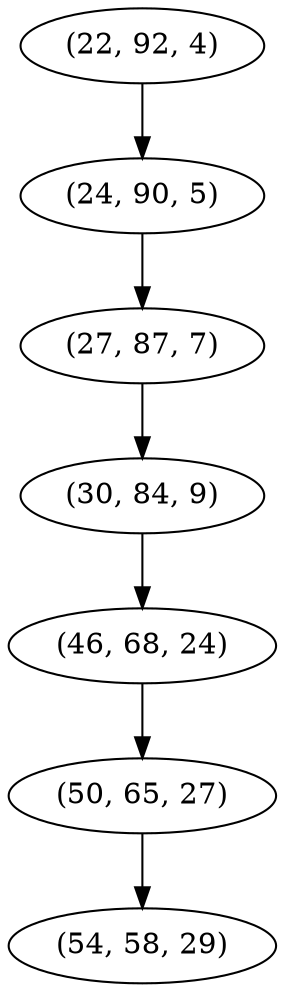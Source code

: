 digraph tree {
    "(22, 92, 4)";
    "(24, 90, 5)";
    "(27, 87, 7)";
    "(30, 84, 9)";
    "(46, 68, 24)";
    "(50, 65, 27)";
    "(54, 58, 29)";
    "(22, 92, 4)" -> "(24, 90, 5)";
    "(24, 90, 5)" -> "(27, 87, 7)";
    "(27, 87, 7)" -> "(30, 84, 9)";
    "(30, 84, 9)" -> "(46, 68, 24)";
    "(46, 68, 24)" -> "(50, 65, 27)";
    "(50, 65, 27)" -> "(54, 58, 29)";
}
